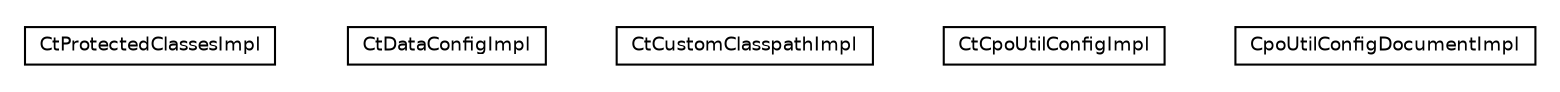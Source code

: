 #!/usr/local/bin/dot
#
# Class diagram 
# Generated by UmlGraph version 4.6 (http://www.spinellis.gr/sw/umlgraph)
#

digraph G {
	edge [fontname="Helvetica",fontsize=10,labelfontname="Helvetica",labelfontsize=10];
	node [fontname="Helvetica",fontsize=10,shape=plaintext];
	// org.synchronoss.cpo.util.cpoUtilConfig.impl.CtProtectedClassesImpl
	c3322 [label=<<table border="0" cellborder="1" cellspacing="0" cellpadding="2" port="p" href="./CtProtectedClassesImpl.html">
		<tr><td><table border="0" cellspacing="0" cellpadding="1">
			<tr><td> CtProtectedClassesImpl </td></tr>
		</table></td></tr>
		</table>>, fontname="Helvetica", fontcolor="black", fontsize=9.0];
	// org.synchronoss.cpo.util.cpoUtilConfig.impl.CtDataConfigImpl
	c3323 [label=<<table border="0" cellborder="1" cellspacing="0" cellpadding="2" port="p" href="./CtDataConfigImpl.html">
		<tr><td><table border="0" cellspacing="0" cellpadding="1">
			<tr><td> CtDataConfigImpl </td></tr>
		</table></td></tr>
		</table>>, fontname="Helvetica", fontcolor="black", fontsize=9.0];
	// org.synchronoss.cpo.util.cpoUtilConfig.impl.CtCustomClasspathImpl
	c3324 [label=<<table border="0" cellborder="1" cellspacing="0" cellpadding="2" port="p" href="./CtCustomClasspathImpl.html">
		<tr><td><table border="0" cellspacing="0" cellpadding="1">
			<tr><td> CtCustomClasspathImpl </td></tr>
		</table></td></tr>
		</table>>, fontname="Helvetica", fontcolor="black", fontsize=9.0];
	// org.synchronoss.cpo.util.cpoUtilConfig.impl.CtCpoUtilConfigImpl
	c3325 [label=<<table border="0" cellborder="1" cellspacing="0" cellpadding="2" port="p" href="./CtCpoUtilConfigImpl.html">
		<tr><td><table border="0" cellspacing="0" cellpadding="1">
			<tr><td> CtCpoUtilConfigImpl </td></tr>
		</table></td></tr>
		</table>>, fontname="Helvetica", fontcolor="black", fontsize=9.0];
	// org.synchronoss.cpo.util.cpoUtilConfig.impl.CpoUtilConfigDocumentImpl
	c3326 [label=<<table border="0" cellborder="1" cellspacing="0" cellpadding="2" port="p" href="./CpoUtilConfigDocumentImpl.html">
		<tr><td><table border="0" cellspacing="0" cellpadding="1">
			<tr><td> CpoUtilConfigDocumentImpl </td></tr>
		</table></td></tr>
		</table>>, fontname="Helvetica", fontcolor="black", fontsize=9.0];
}

